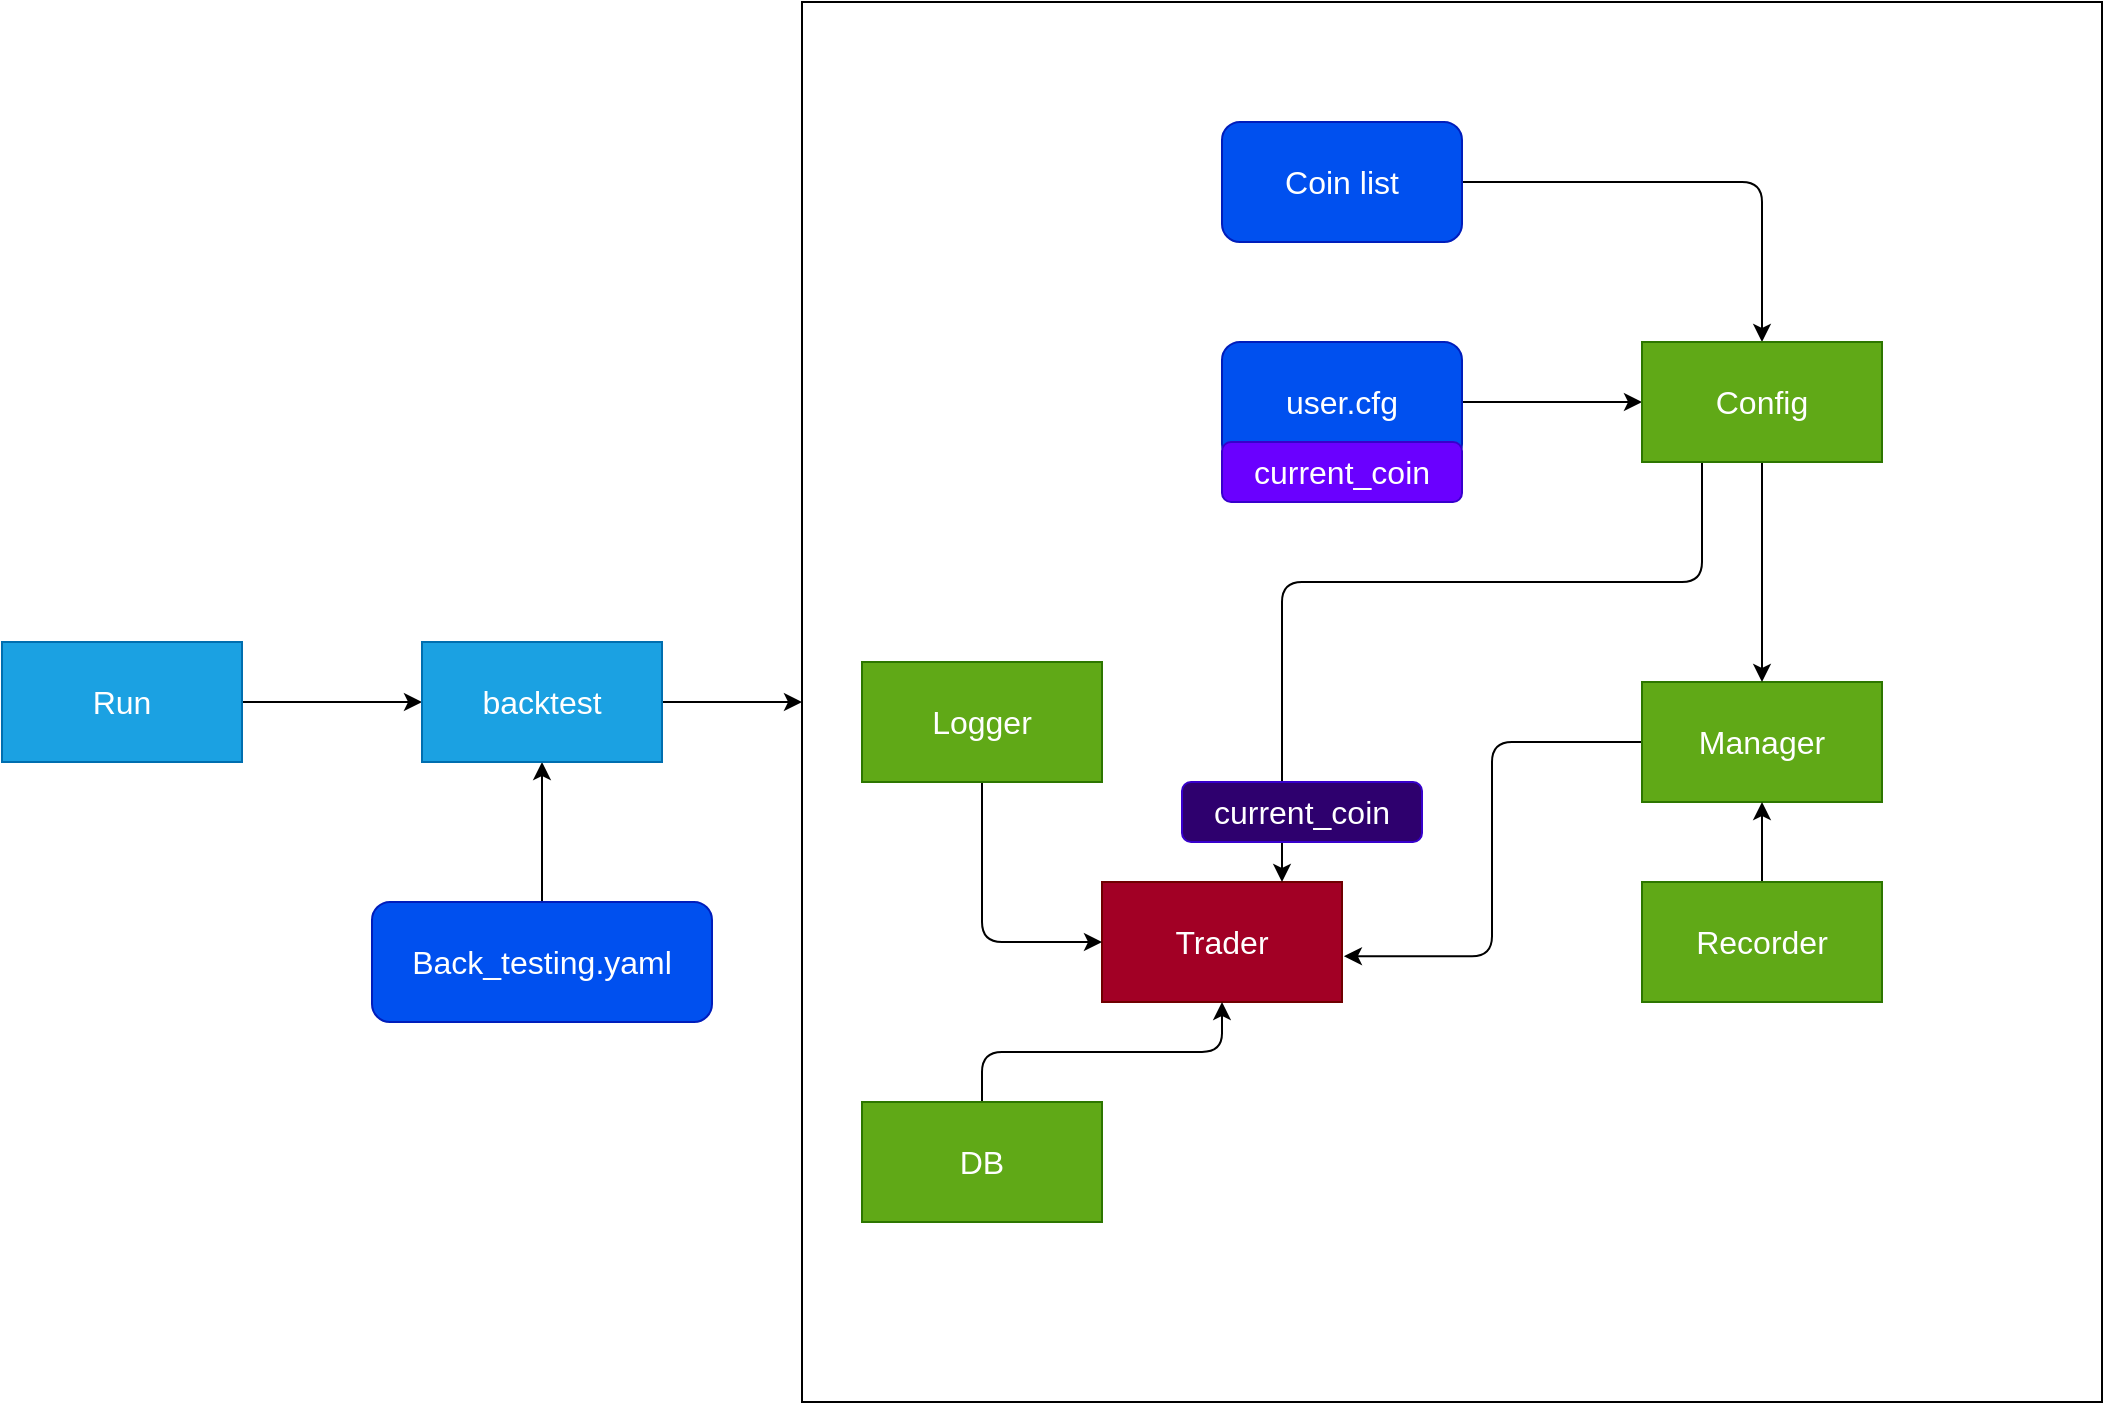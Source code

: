 <mxfile>
    <diagram id="XZa3vfVoHU00tPxE_Bg_" name="Page-1">
        <mxGraphModel dx="1897" dy="1953" grid="1" gridSize="10" guides="1" tooltips="1" connect="1" arrows="1" fold="1" page="1" pageScale="1" pageWidth="850" pageHeight="1100" math="0" shadow="0">
            <root>
                <mxCell id="0"/>
                <mxCell id="1" parent="0"/>
                <mxCell id="22" value="&lt;div style=&quot;text-align: start; font-size: 16px;&quot;&gt;&lt;br&gt;&lt;/div&gt;" style="rounded=0;whiteSpace=wrap;html=1;fontSize=16;labelBackgroundColor=none;" vertex="1" parent="1">
                    <mxGeometry x="100" y="-240" width="650" height="700" as="geometry"/>
                </mxCell>
                <mxCell id="2" value="Trader" style="rounded=0;whiteSpace=wrap;html=1;fillColor=#a20025;fontColor=#ffffff;strokeColor=#6F0000;fontSize=16;" vertex="1" parent="1">
                    <mxGeometry x="250" y="200" width="120" height="60" as="geometry"/>
                </mxCell>
                <mxCell id="8" style="edgeStyle=orthogonalEdgeStyle;html=1;exitX=0;exitY=0.5;exitDx=0;exitDy=0;entryX=1.008;entryY=0.618;entryDx=0;entryDy=0;entryPerimeter=0;fontSize=19;fontColor=#FFFFFF;" edge="1" parent="1" source="3" target="2">
                    <mxGeometry relative="1" as="geometry"/>
                </mxCell>
                <mxCell id="3" value="Manager" style="rounded=0;whiteSpace=wrap;html=1;fillColor=#60a917;fontColor=#ffffff;strokeColor=#2D7600;fontSize=16;" vertex="1" parent="1">
                    <mxGeometry x="520" y="100" width="120" height="60" as="geometry"/>
                </mxCell>
                <mxCell id="9" style="edgeStyle=orthogonalEdgeStyle;html=1;exitX=0.5;exitY=1;exitDx=0;exitDy=0;entryX=0.5;entryY=0;entryDx=0;entryDy=0;fontSize=19;fontColor=#FFFFFF;" edge="1" parent="1" source="15" target="3">
                    <mxGeometry relative="1" as="geometry"/>
                </mxCell>
                <mxCell id="16" style="edgeStyle=orthogonalEdgeStyle;html=1;exitX=1;exitY=0.5;exitDx=0;exitDy=0;entryX=0;entryY=0.5;entryDx=0;entryDy=0;fontFamily=Helvetica;fontSize=16;fontColor=#FFFFFF;" edge="1" parent="1" source="4" target="15">
                    <mxGeometry relative="1" as="geometry"/>
                </mxCell>
                <mxCell id="4" value="user.cfg" style="rounded=1;whiteSpace=wrap;html=1;fillColor=#0050ef;fontColor=#ffffff;strokeColor=#001DBC;fontSize=16;" vertex="1" parent="1">
                    <mxGeometry x="310" y="-70" width="120" height="60" as="geometry"/>
                </mxCell>
                <mxCell id="11" style="edgeStyle=orthogonalEdgeStyle;html=1;entryX=0.5;entryY=1;entryDx=0;entryDy=0;fontSize=19;fontColor=#FFFFFF;exitX=0.5;exitY=0;exitDx=0;exitDy=0;" edge="1" parent="1" source="5" target="2">
                    <mxGeometry relative="1" as="geometry">
                        <Array as="points"/>
                    </mxGeometry>
                </mxCell>
                <mxCell id="5" value="&lt;div style=&quot;text-align: start;&quot;&gt;&lt;span style=&quot;background-color: initial;&quot;&gt;&lt;font style=&quot;font-size: 16px;&quot;&gt;DB&lt;/font&gt;&lt;/span&gt;&lt;/div&gt;" style="rounded=0;whiteSpace=wrap;html=1;fillColor=#60a917;fontColor=#ffffff;strokeColor=#2D7600;" vertex="1" parent="1">
                    <mxGeometry x="130" y="310" width="120" height="60" as="geometry"/>
                </mxCell>
                <mxCell id="10" style="edgeStyle=orthogonalEdgeStyle;html=1;exitX=0.5;exitY=0;exitDx=0;exitDy=0;fontSize=19;fontColor=#FFFFFF;entryX=0.5;entryY=1;entryDx=0;entryDy=0;" edge="1" parent="1" source="6" target="3">
                    <mxGeometry relative="1" as="geometry"/>
                </mxCell>
                <mxCell id="6" value="&lt;div style=&quot;text-align: start; font-size: 16px;&quot;&gt;Recorder&lt;/div&gt;" style="rounded=0;whiteSpace=wrap;html=1;fillColor=#60a917;fontColor=#ffffff;strokeColor=#2D7600;fontSize=16;" vertex="1" parent="1">
                    <mxGeometry x="520" y="200" width="120" height="60" as="geometry"/>
                </mxCell>
                <mxCell id="13" style="edgeStyle=orthogonalEdgeStyle;html=1;exitX=0.5;exitY=1;exitDx=0;exitDy=0;entryX=0;entryY=0.5;entryDx=0;entryDy=0;fontFamily=Helvetica;fontSize=16;fontColor=#FFFFFF;" edge="1" parent="1" source="12" target="2">
                    <mxGeometry relative="1" as="geometry"/>
                </mxCell>
                <mxCell id="12" value="&lt;div style=&quot;text-align: start;&quot;&gt;&lt;span style=&quot;background-color: initial;&quot;&gt;&lt;font style=&quot;font-size: 16px;&quot;&gt;Logger&lt;/font&gt;&lt;/span&gt;&lt;/div&gt;" style="rounded=0;whiteSpace=wrap;html=1;fillColor=#60a917;fontColor=#ffffff;strokeColor=#2D7600;" vertex="1" parent="1">
                    <mxGeometry x="130" y="90" width="120" height="60" as="geometry"/>
                </mxCell>
                <mxCell id="17" style="edgeStyle=orthogonalEdgeStyle;html=1;exitX=1;exitY=0.5;exitDx=0;exitDy=0;entryX=0.5;entryY=0;entryDx=0;entryDy=0;fontFamily=Helvetica;fontSize=16;fontColor=#FFFFFF;" edge="1" parent="1" source="14" target="15">
                    <mxGeometry relative="1" as="geometry"/>
                </mxCell>
                <mxCell id="14" value="Coin list" style="rounded=1;whiteSpace=wrap;html=1;fillColor=#0050ef;fontColor=#ffffff;strokeColor=#001DBC;fontSize=16;" vertex="1" parent="1">
                    <mxGeometry x="310" y="-180" width="120" height="60" as="geometry"/>
                </mxCell>
                <mxCell id="32" style="edgeStyle=orthogonalEdgeStyle;html=1;exitX=0.25;exitY=1;exitDx=0;exitDy=0;entryX=0.75;entryY=0;entryDx=0;entryDy=0;fontFamily=Helvetica;fontSize=16;fontColor=#FFFFFF;" edge="1" parent="1" source="15" target="2">
                    <mxGeometry relative="1" as="geometry">
                        <Array as="points">
                            <mxPoint x="550" y="50"/>
                            <mxPoint x="340" y="50"/>
                        </Array>
                    </mxGeometry>
                </mxCell>
                <mxCell id="15" value="Config" style="rounded=0;whiteSpace=wrap;html=1;fillColor=#60a917;fontColor=#ffffff;strokeColor=#2D7600;fontSize=16;" vertex="1" parent="1">
                    <mxGeometry x="520" y="-70" width="120" height="60" as="geometry"/>
                </mxCell>
                <mxCell id="26" style="edgeStyle=orthogonalEdgeStyle;html=1;exitX=0.5;exitY=0;exitDx=0;exitDy=0;entryX=0.5;entryY=1;entryDx=0;entryDy=0;fontFamily=Helvetica;fontSize=16;fontColor=#FFFFFF;" edge="1" parent="1" source="18" target="21">
                    <mxGeometry relative="1" as="geometry"/>
                </mxCell>
                <mxCell id="18" value="Back_testing.yaml" style="rounded=1;whiteSpace=wrap;html=1;fillColor=#0050ef;fontColor=#ffffff;strokeColor=#001DBC;fontSize=16;" vertex="1" parent="1">
                    <mxGeometry x="-115" y="210" width="170" height="60" as="geometry"/>
                </mxCell>
                <mxCell id="23" style="edgeStyle=orthogonalEdgeStyle;html=1;exitX=1;exitY=0.5;exitDx=0;exitDy=0;entryX=0;entryY=0.5;entryDx=0;entryDy=0;fontFamily=Helvetica;fontSize=16;fontColor=#FFFFFF;" edge="1" parent="1" source="20" target="21">
                    <mxGeometry relative="1" as="geometry"/>
                </mxCell>
                <mxCell id="20" value="&lt;div style=&quot;text-align: start; font-size: 16px;&quot;&gt;Run&lt;/div&gt;" style="rounded=0;whiteSpace=wrap;html=1;fillColor=#1ba1e2;fontColor=#ffffff;strokeColor=#006EAF;fontSize=16;" vertex="1" parent="1">
                    <mxGeometry x="-300" y="80" width="120" height="60" as="geometry"/>
                </mxCell>
                <mxCell id="24" style="edgeStyle=orthogonalEdgeStyle;html=1;exitX=1;exitY=0.5;exitDx=0;exitDy=0;entryX=0;entryY=0.5;entryDx=0;entryDy=0;fontFamily=Helvetica;fontSize=16;fontColor=#FFFFFF;" edge="1" parent="1" source="21" target="22">
                    <mxGeometry relative="1" as="geometry"/>
                </mxCell>
                <mxCell id="21" value="&lt;div style=&quot;text-align: start; font-size: 16px;&quot;&gt;backtest&lt;/div&gt;" style="rounded=0;whiteSpace=wrap;html=1;fillColor=#1ba1e2;fontColor=#ffffff;strokeColor=#006EAF;fontSize=16;" vertex="1" parent="1">
                    <mxGeometry x="-90" y="80" width="120" height="60" as="geometry"/>
                </mxCell>
                <mxCell id="27" value="current_coin" style="rounded=1;whiteSpace=wrap;html=1;fillColor=#6a00ff;fontColor=#ffffff;strokeColor=#3700CC;fontSize=16;" vertex="1" parent="1">
                    <mxGeometry x="310" y="-20" width="120" height="30" as="geometry"/>
                </mxCell>
                <mxCell id="33" value="current_coin" style="rounded=1;whiteSpace=wrap;html=1;fillColor=#2E006E;fontColor=#ffffff;strokeColor=#3700CC;fontSize=16;" vertex="1" parent="1">
                    <mxGeometry x="290" y="150" width="120" height="30" as="geometry"/>
                </mxCell>
            </root>
        </mxGraphModel>
    </diagram>
</mxfile>